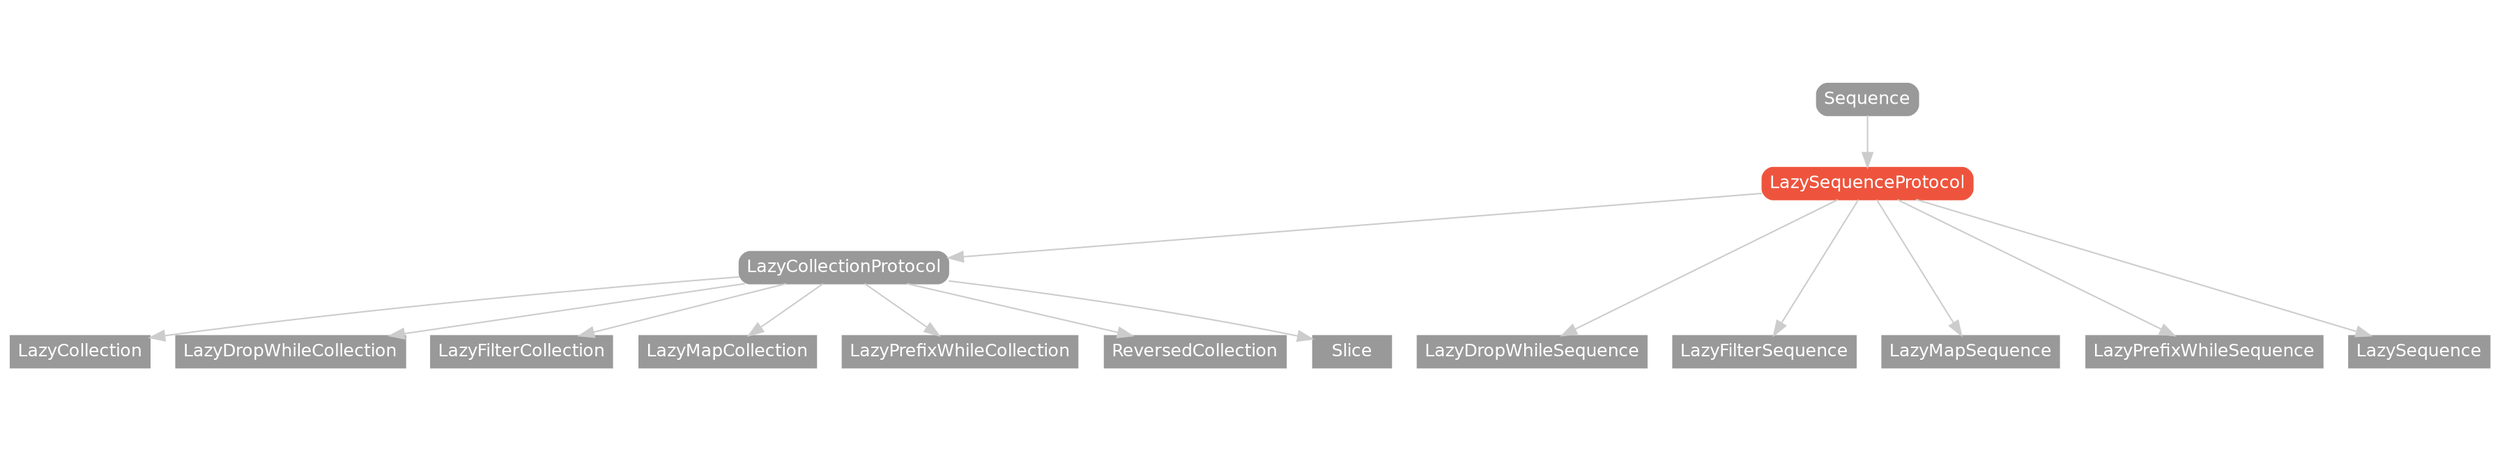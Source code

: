 strict digraph "LazySequenceProtocol - Type Hierarchy - SwiftDoc.org" {
    pad="0.1,0.8"
    node [shape=box, style="filled,rounded", color="#999999", fillcolor="#999999", fontcolor=white, fontname=Helvetica, fontnames="Helvetica,sansserif", fontsize=12, margin="0.07,0.05", height="0.3"]
    edge [color="#cccccc"]
    "LazyCollection" [URL="/type/LazyCollection/hierarchy/", style=filled]
    "LazyCollectionProtocol" [URL="/protocol/LazyCollectionProtocol/hierarchy/"]
    "LazyDropWhileCollection" [URL="/type/LazyDropWhileCollection/hierarchy/", style=filled]
    "LazyDropWhileSequence" [URL="/type/LazyDropWhileSequence/hierarchy/", style=filled]
    "LazyFilterCollection" [URL="/type/LazyFilterCollection/hierarchy/", style=filled]
    "LazyFilterSequence" [URL="/type/LazyFilterSequence/hierarchy/", style=filled]
    "LazyMapCollection" [URL="/type/LazyMapCollection/hierarchy/", style=filled]
    "LazyMapSequence" [URL="/type/LazyMapSequence/hierarchy/", style=filled]
    "LazyPrefixWhileCollection" [URL="/type/LazyPrefixWhileCollection/hierarchy/", style=filled]
    "LazyPrefixWhileSequence" [URL="/type/LazyPrefixWhileSequence/hierarchy/", style=filled]
    "LazySequence" [URL="/type/LazySequence/hierarchy/", style=filled]
    "LazySequenceProtocol" [URL="/protocol/LazySequenceProtocol/", style="filled,rounded", fillcolor="#ee543d", color="#ee543d"]
    "ReversedCollection" [URL="/type/ReversedCollection/hierarchy/", style=filled]
    "Sequence" [URL="/protocol/Sequence/hierarchy/"]
    "Slice" [URL="/type/Slice/hierarchy/", style=filled]    "LazySequenceProtocol" -> "LazyCollectionProtocol"
    "LazySequenceProtocol" -> "LazyDropWhileSequence"
    "LazySequenceProtocol" -> "LazyFilterSequence"
    "LazySequenceProtocol" -> "LazyMapSequence"
    "LazySequenceProtocol" -> "LazyPrefixWhileSequence"
    "LazySequenceProtocol" -> "LazySequence"
    "LazyCollectionProtocol" -> "LazyCollection"
    "LazyCollectionProtocol" -> "LazyDropWhileCollection"
    "LazyCollectionProtocol" -> "LazyFilterCollection"
    "LazyCollectionProtocol" -> "LazyMapCollection"
    "LazyCollectionProtocol" -> "LazyPrefixWhileCollection"
    "LazyCollectionProtocol" -> "ReversedCollection"
    "LazyCollectionProtocol" -> "Slice"
    "Sequence" -> "LazySequenceProtocol"
    subgraph Types {
        rank = max; "LazyDropWhileSequence"; "LazyFilterSequence"; "LazyMapSequence"; "LazyPrefixWhileSequence"; "LazySequence"; "LazyCollection"; "LazyDropWhileCollection"; "LazyFilterCollection"; "LazyMapCollection"; "LazyPrefixWhileCollection"; "ReversedCollection"; "Slice";
    }
}